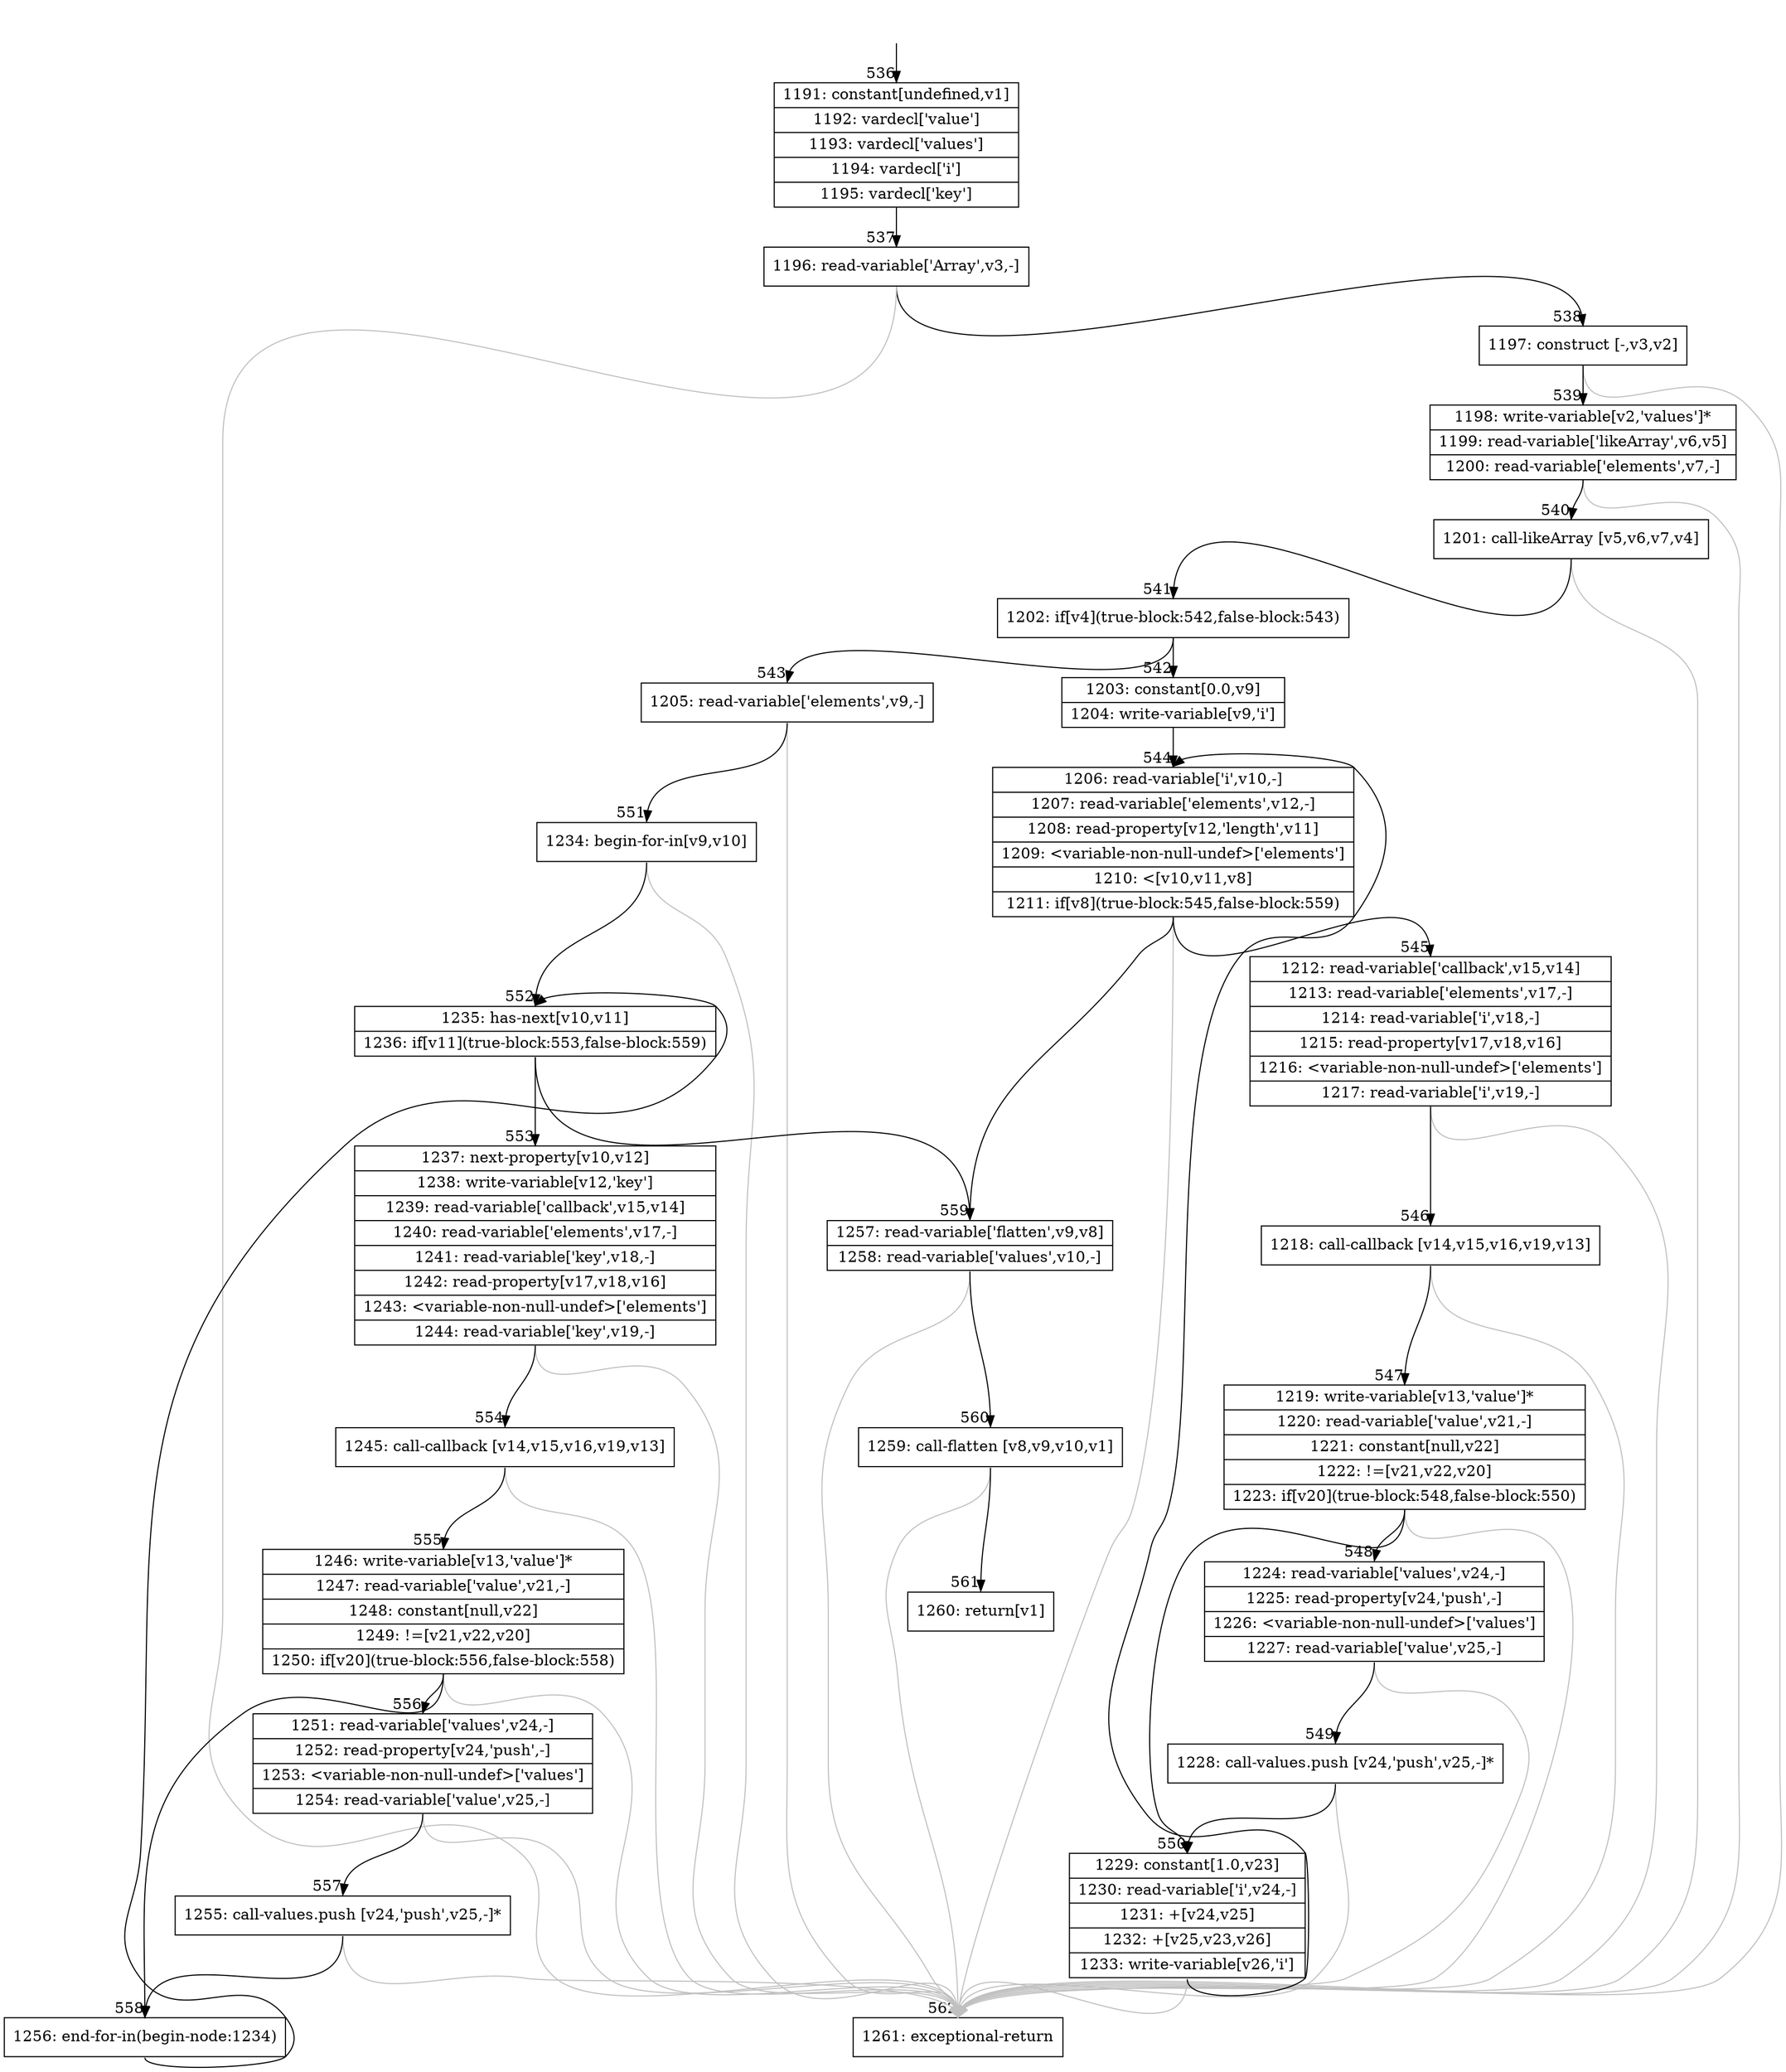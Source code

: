 digraph {
rankdir="TD"
BB_entry45[shape=none,label=""];
BB_entry45 -> BB536 [tailport=s, headport=n, headlabel="    536"]
BB536 [shape=record label="{1191: constant[undefined,v1]|1192: vardecl['value']|1193: vardecl['values']|1194: vardecl['i']|1195: vardecl['key']}" ] 
BB536 -> BB537 [tailport=s, headport=n, headlabel="      537"]
BB537 [shape=record label="{1196: read-variable['Array',v3,-]}" ] 
BB537 -> BB538 [tailport=s, headport=n, headlabel="      538"]
BB537 -> BB562 [tailport=s, headport=n, color=gray, headlabel="      562"]
BB538 [shape=record label="{1197: construct [-,v3,v2]}" ] 
BB538 -> BB539 [tailport=s, headport=n, headlabel="      539"]
BB538 -> BB562 [tailport=s, headport=n, color=gray]
BB539 [shape=record label="{1198: write-variable[v2,'values']*|1199: read-variable['likeArray',v6,v5]|1200: read-variable['elements',v7,-]}" ] 
BB539 -> BB540 [tailport=s, headport=n, headlabel="      540"]
BB539 -> BB562 [tailport=s, headport=n, color=gray]
BB540 [shape=record label="{1201: call-likeArray [v5,v6,v7,v4]}" ] 
BB540 -> BB541 [tailport=s, headport=n, headlabel="      541"]
BB540 -> BB562 [tailport=s, headport=n, color=gray]
BB541 [shape=record label="{1202: if[v4](true-block:542,false-block:543)}" ] 
BB541 -> BB542 [tailport=s, headport=n, headlabel="      542"]
BB541 -> BB543 [tailport=s, headport=n, headlabel="      543"]
BB542 [shape=record label="{1203: constant[0.0,v9]|1204: write-variable[v9,'i']}" ] 
BB542 -> BB544 [tailport=s, headport=n, headlabel="      544"]
BB543 [shape=record label="{1205: read-variable['elements',v9,-]}" ] 
BB543 -> BB551 [tailport=s, headport=n, headlabel="      551"]
BB543 -> BB562 [tailport=s, headport=n, color=gray]
BB544 [shape=record label="{1206: read-variable['i',v10,-]|1207: read-variable['elements',v12,-]|1208: read-property[v12,'length',v11]|1209: \<variable-non-null-undef\>['elements']|1210: \<[v10,v11,v8]|1211: if[v8](true-block:545,false-block:559)}" ] 
BB544 -> BB545 [tailport=s, headport=n, headlabel="      545"]
BB544 -> BB559 [tailport=s, headport=n, headlabel="      559"]
BB544 -> BB562 [tailport=s, headport=n, color=gray]
BB545 [shape=record label="{1212: read-variable['callback',v15,v14]|1213: read-variable['elements',v17,-]|1214: read-variable['i',v18,-]|1215: read-property[v17,v18,v16]|1216: \<variable-non-null-undef\>['elements']|1217: read-variable['i',v19,-]}" ] 
BB545 -> BB546 [tailport=s, headport=n, headlabel="      546"]
BB545 -> BB562 [tailport=s, headport=n, color=gray]
BB546 [shape=record label="{1218: call-callback [v14,v15,v16,v19,v13]}" ] 
BB546 -> BB547 [tailport=s, headport=n, headlabel="      547"]
BB546 -> BB562 [tailport=s, headport=n, color=gray]
BB547 [shape=record label="{1219: write-variable[v13,'value']*|1220: read-variable['value',v21,-]|1221: constant[null,v22]|1222: !=[v21,v22,v20]|1223: if[v20](true-block:548,false-block:550)}" ] 
BB547 -> BB548 [tailport=s, headport=n, headlabel="      548"]
BB547 -> BB550 [tailport=s, headport=n, headlabel="      550"]
BB547 -> BB562 [tailport=s, headport=n, color=gray]
BB548 [shape=record label="{1224: read-variable['values',v24,-]|1225: read-property[v24,'push',-]|1226: \<variable-non-null-undef\>['values']|1227: read-variable['value',v25,-]}" ] 
BB548 -> BB549 [tailport=s, headport=n, headlabel="      549"]
BB548 -> BB562 [tailport=s, headport=n, color=gray]
BB549 [shape=record label="{1228: call-values.push [v24,'push',v25,-]*}" ] 
BB549 -> BB550 [tailport=s, headport=n]
BB549 -> BB562 [tailport=s, headport=n, color=gray]
BB550 [shape=record label="{1229: constant[1.0,v23]|1230: read-variable['i',v24,-]|1231: +[v24,v25]|1232: +[v25,v23,v26]|1233: write-variable[v26,'i']}" ] 
BB550 -> BB544 [tailport=s, headport=n]
BB550 -> BB562 [tailport=s, headport=n, color=gray]
BB551 [shape=record label="{1234: begin-for-in[v9,v10]}" ] 
BB551 -> BB552 [tailport=s, headport=n, headlabel="      552"]
BB551 -> BB562 [tailport=s, headport=n, color=gray]
BB552 [shape=record label="{1235: has-next[v10,v11]|1236: if[v11](true-block:553,false-block:559)}" ] 
BB552 -> BB553 [tailport=s, headport=n, headlabel="      553"]
BB552 -> BB559 [tailport=s, headport=n]
BB553 [shape=record label="{1237: next-property[v10,v12]|1238: write-variable[v12,'key']|1239: read-variable['callback',v15,v14]|1240: read-variable['elements',v17,-]|1241: read-variable['key',v18,-]|1242: read-property[v17,v18,v16]|1243: \<variable-non-null-undef\>['elements']|1244: read-variable['key',v19,-]}" ] 
BB553 -> BB554 [tailport=s, headport=n, headlabel="      554"]
BB553 -> BB562 [tailport=s, headport=n, color=gray]
BB554 [shape=record label="{1245: call-callback [v14,v15,v16,v19,v13]}" ] 
BB554 -> BB555 [tailport=s, headport=n, headlabel="      555"]
BB554 -> BB562 [tailport=s, headport=n, color=gray]
BB555 [shape=record label="{1246: write-variable[v13,'value']*|1247: read-variable['value',v21,-]|1248: constant[null,v22]|1249: !=[v21,v22,v20]|1250: if[v20](true-block:556,false-block:558)}" ] 
BB555 -> BB556 [tailport=s, headport=n, headlabel="      556"]
BB555 -> BB558 [tailport=s, headport=n, headlabel="      558"]
BB555 -> BB562 [tailport=s, headport=n, color=gray]
BB556 [shape=record label="{1251: read-variable['values',v24,-]|1252: read-property[v24,'push',-]|1253: \<variable-non-null-undef\>['values']|1254: read-variable['value',v25,-]}" ] 
BB556 -> BB557 [tailport=s, headport=n, headlabel="      557"]
BB556 -> BB562 [tailport=s, headport=n, color=gray]
BB557 [shape=record label="{1255: call-values.push [v24,'push',v25,-]*}" ] 
BB557 -> BB558 [tailport=s, headport=n]
BB557 -> BB562 [tailport=s, headport=n, color=gray]
BB558 [shape=record label="{1256: end-for-in(begin-node:1234)}" ] 
BB558 -> BB552 [tailport=s, headport=n]
BB559 [shape=record label="{1257: read-variable['flatten',v9,v8]|1258: read-variable['values',v10,-]}" ] 
BB559 -> BB560 [tailport=s, headport=n, headlabel="      560"]
BB559 -> BB562 [tailport=s, headport=n, color=gray]
BB560 [shape=record label="{1259: call-flatten [v8,v9,v10,v1]}" ] 
BB560 -> BB561 [tailport=s, headport=n, headlabel="      561"]
BB560 -> BB562 [tailport=s, headport=n, color=gray]
BB561 [shape=record label="{1260: return[v1]}" ] 
BB562 [shape=record label="{1261: exceptional-return}" ] 
//#$~ 357
}
